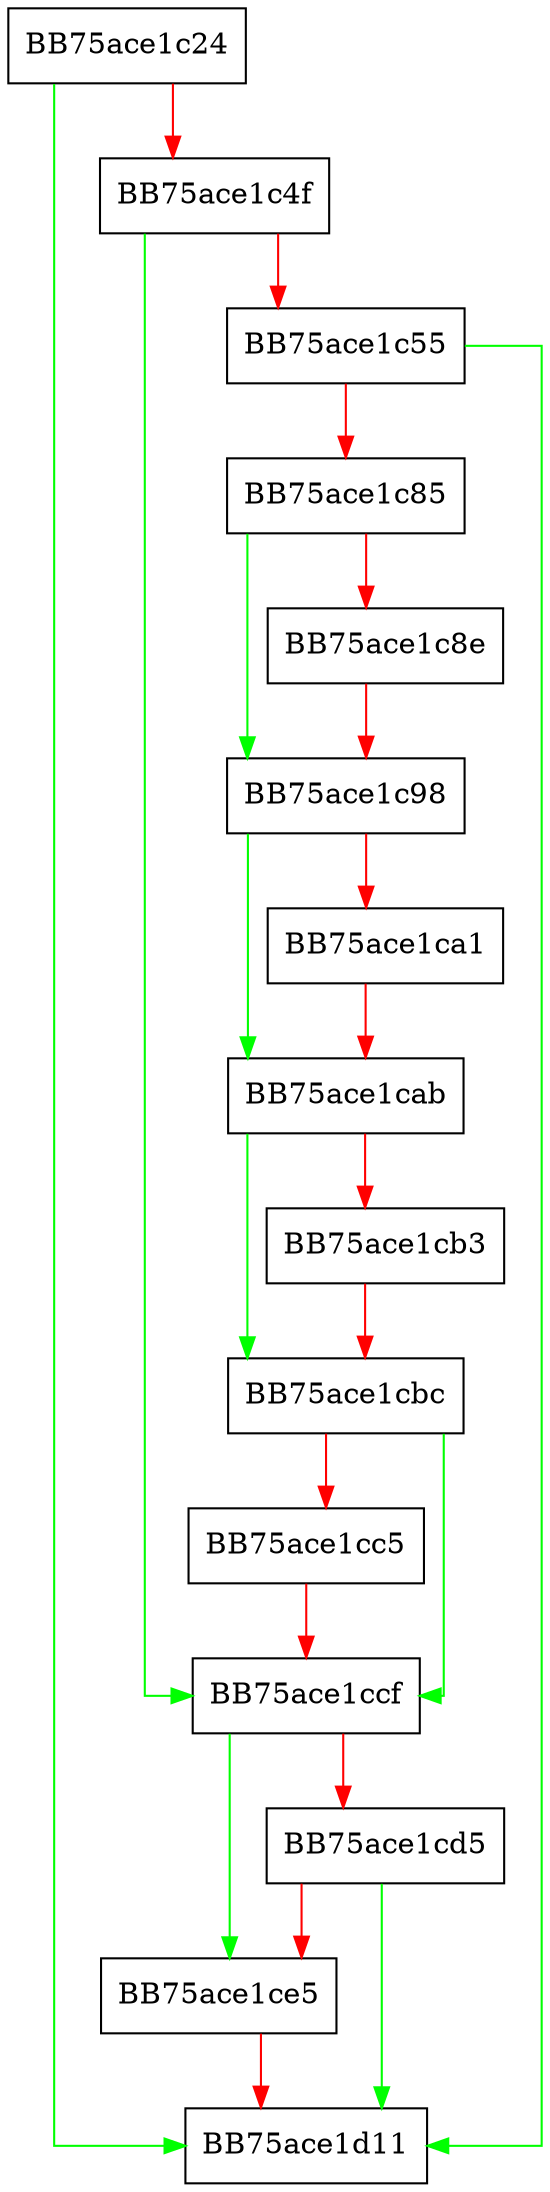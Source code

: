 digraph PFAC_initGPUPatternData {
  node [shape="box"];
  graph [splines=ortho];
  BB75ace1c24 -> BB75ace1d11 [color="green"];
  BB75ace1c24 -> BB75ace1c4f [color="red"];
  BB75ace1c4f -> BB75ace1ccf [color="green"];
  BB75ace1c4f -> BB75ace1c55 [color="red"];
  BB75ace1c55 -> BB75ace1d11 [color="green"];
  BB75ace1c55 -> BB75ace1c85 [color="red"];
  BB75ace1c85 -> BB75ace1c98 [color="green"];
  BB75ace1c85 -> BB75ace1c8e [color="red"];
  BB75ace1c8e -> BB75ace1c98 [color="red"];
  BB75ace1c98 -> BB75ace1cab [color="green"];
  BB75ace1c98 -> BB75ace1ca1 [color="red"];
  BB75ace1ca1 -> BB75ace1cab [color="red"];
  BB75ace1cab -> BB75ace1cbc [color="green"];
  BB75ace1cab -> BB75ace1cb3 [color="red"];
  BB75ace1cb3 -> BB75ace1cbc [color="red"];
  BB75ace1cbc -> BB75ace1ccf [color="green"];
  BB75ace1cbc -> BB75ace1cc5 [color="red"];
  BB75ace1cc5 -> BB75ace1ccf [color="red"];
  BB75ace1ccf -> BB75ace1ce5 [color="green"];
  BB75ace1ccf -> BB75ace1cd5 [color="red"];
  BB75ace1cd5 -> BB75ace1d11 [color="green"];
  BB75ace1cd5 -> BB75ace1ce5 [color="red"];
  BB75ace1ce5 -> BB75ace1d11 [color="red"];
}